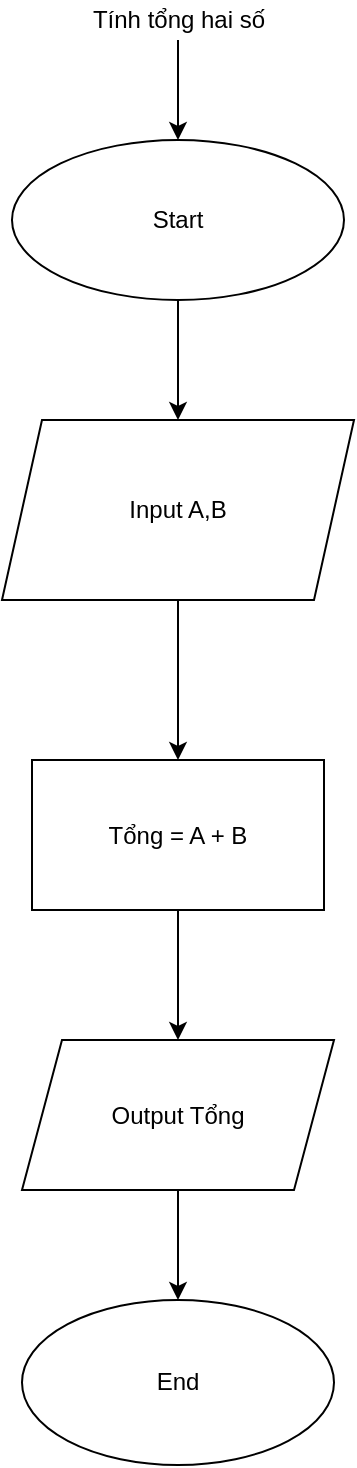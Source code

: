 <mxfile version="16.6.2" type="github">
  <diagram id="LnGdZXZKvOWajBRN3hbv" name="Page-1">
    <mxGraphModel dx="1422" dy="752" grid="1" gridSize="10" guides="1" tooltips="1" connect="1" arrows="1" fold="1" page="1" pageScale="1" pageWidth="827" pageHeight="1169" math="0" shadow="0">
      <root>
        <mxCell id="0" />
        <mxCell id="1" parent="0" />
        <mxCell id="UFvfZoVi_rqL1V4veEtx-4" value="" style="edgeStyle=orthogonalEdgeStyle;rounded=0;orthogonalLoop=1;jettySize=auto;html=1;" edge="1" parent="1" source="UFvfZoVi_rqL1V4veEtx-2" target="UFvfZoVi_rqL1V4veEtx-3">
          <mxGeometry relative="1" as="geometry" />
        </mxCell>
        <mxCell id="UFvfZoVi_rqL1V4veEtx-2" value="Tính tổng hai số" style="text;html=1;align=center;verticalAlign=middle;resizable=0;points=[];autosize=1;strokeColor=none;fillColor=none;" vertex="1" parent="1">
          <mxGeometry x="364" y="90" width="100" height="20" as="geometry" />
        </mxCell>
        <mxCell id="UFvfZoVi_rqL1V4veEtx-6" value="" style="edgeStyle=orthogonalEdgeStyle;rounded=0;orthogonalLoop=1;jettySize=auto;html=1;" edge="1" parent="1" source="UFvfZoVi_rqL1V4veEtx-3" target="UFvfZoVi_rqL1V4veEtx-5">
          <mxGeometry relative="1" as="geometry" />
        </mxCell>
        <mxCell id="UFvfZoVi_rqL1V4veEtx-3" value="Start" style="ellipse;whiteSpace=wrap;html=1;" vertex="1" parent="1">
          <mxGeometry x="331" y="160" width="166" height="80" as="geometry" />
        </mxCell>
        <mxCell id="UFvfZoVi_rqL1V4veEtx-8" value="" style="edgeStyle=orthogonalEdgeStyle;rounded=0;orthogonalLoop=1;jettySize=auto;html=1;" edge="1" parent="1" source="UFvfZoVi_rqL1V4veEtx-5" target="UFvfZoVi_rqL1V4veEtx-7">
          <mxGeometry relative="1" as="geometry" />
        </mxCell>
        <mxCell id="UFvfZoVi_rqL1V4veEtx-5" value="Input A,B" style="shape=parallelogram;perimeter=parallelogramPerimeter;whiteSpace=wrap;html=1;fixedSize=1;" vertex="1" parent="1">
          <mxGeometry x="326" y="300" width="176" height="90" as="geometry" />
        </mxCell>
        <mxCell id="UFvfZoVi_rqL1V4veEtx-10" value="" style="edgeStyle=orthogonalEdgeStyle;rounded=0;orthogonalLoop=1;jettySize=auto;html=1;" edge="1" parent="1" source="UFvfZoVi_rqL1V4veEtx-7" target="UFvfZoVi_rqL1V4veEtx-9">
          <mxGeometry relative="1" as="geometry" />
        </mxCell>
        <mxCell id="UFvfZoVi_rqL1V4veEtx-7" value="Tổng = A + B" style="whiteSpace=wrap;html=1;" vertex="1" parent="1">
          <mxGeometry x="341" y="470" width="146" height="75" as="geometry" />
        </mxCell>
        <mxCell id="UFvfZoVi_rqL1V4veEtx-12" value="" style="edgeStyle=orthogonalEdgeStyle;rounded=0;orthogonalLoop=1;jettySize=auto;html=1;" edge="1" parent="1" source="UFvfZoVi_rqL1V4veEtx-9" target="UFvfZoVi_rqL1V4veEtx-11">
          <mxGeometry relative="1" as="geometry" />
        </mxCell>
        <mxCell id="UFvfZoVi_rqL1V4veEtx-9" value="Output Tổng" style="shape=parallelogram;perimeter=parallelogramPerimeter;whiteSpace=wrap;html=1;fixedSize=1;" vertex="1" parent="1">
          <mxGeometry x="336" y="610" width="156" height="75" as="geometry" />
        </mxCell>
        <mxCell id="UFvfZoVi_rqL1V4veEtx-11" value="End" style="ellipse;whiteSpace=wrap;html=1;" vertex="1" parent="1">
          <mxGeometry x="336" y="740" width="156" height="82.5" as="geometry" />
        </mxCell>
      </root>
    </mxGraphModel>
  </diagram>
</mxfile>
